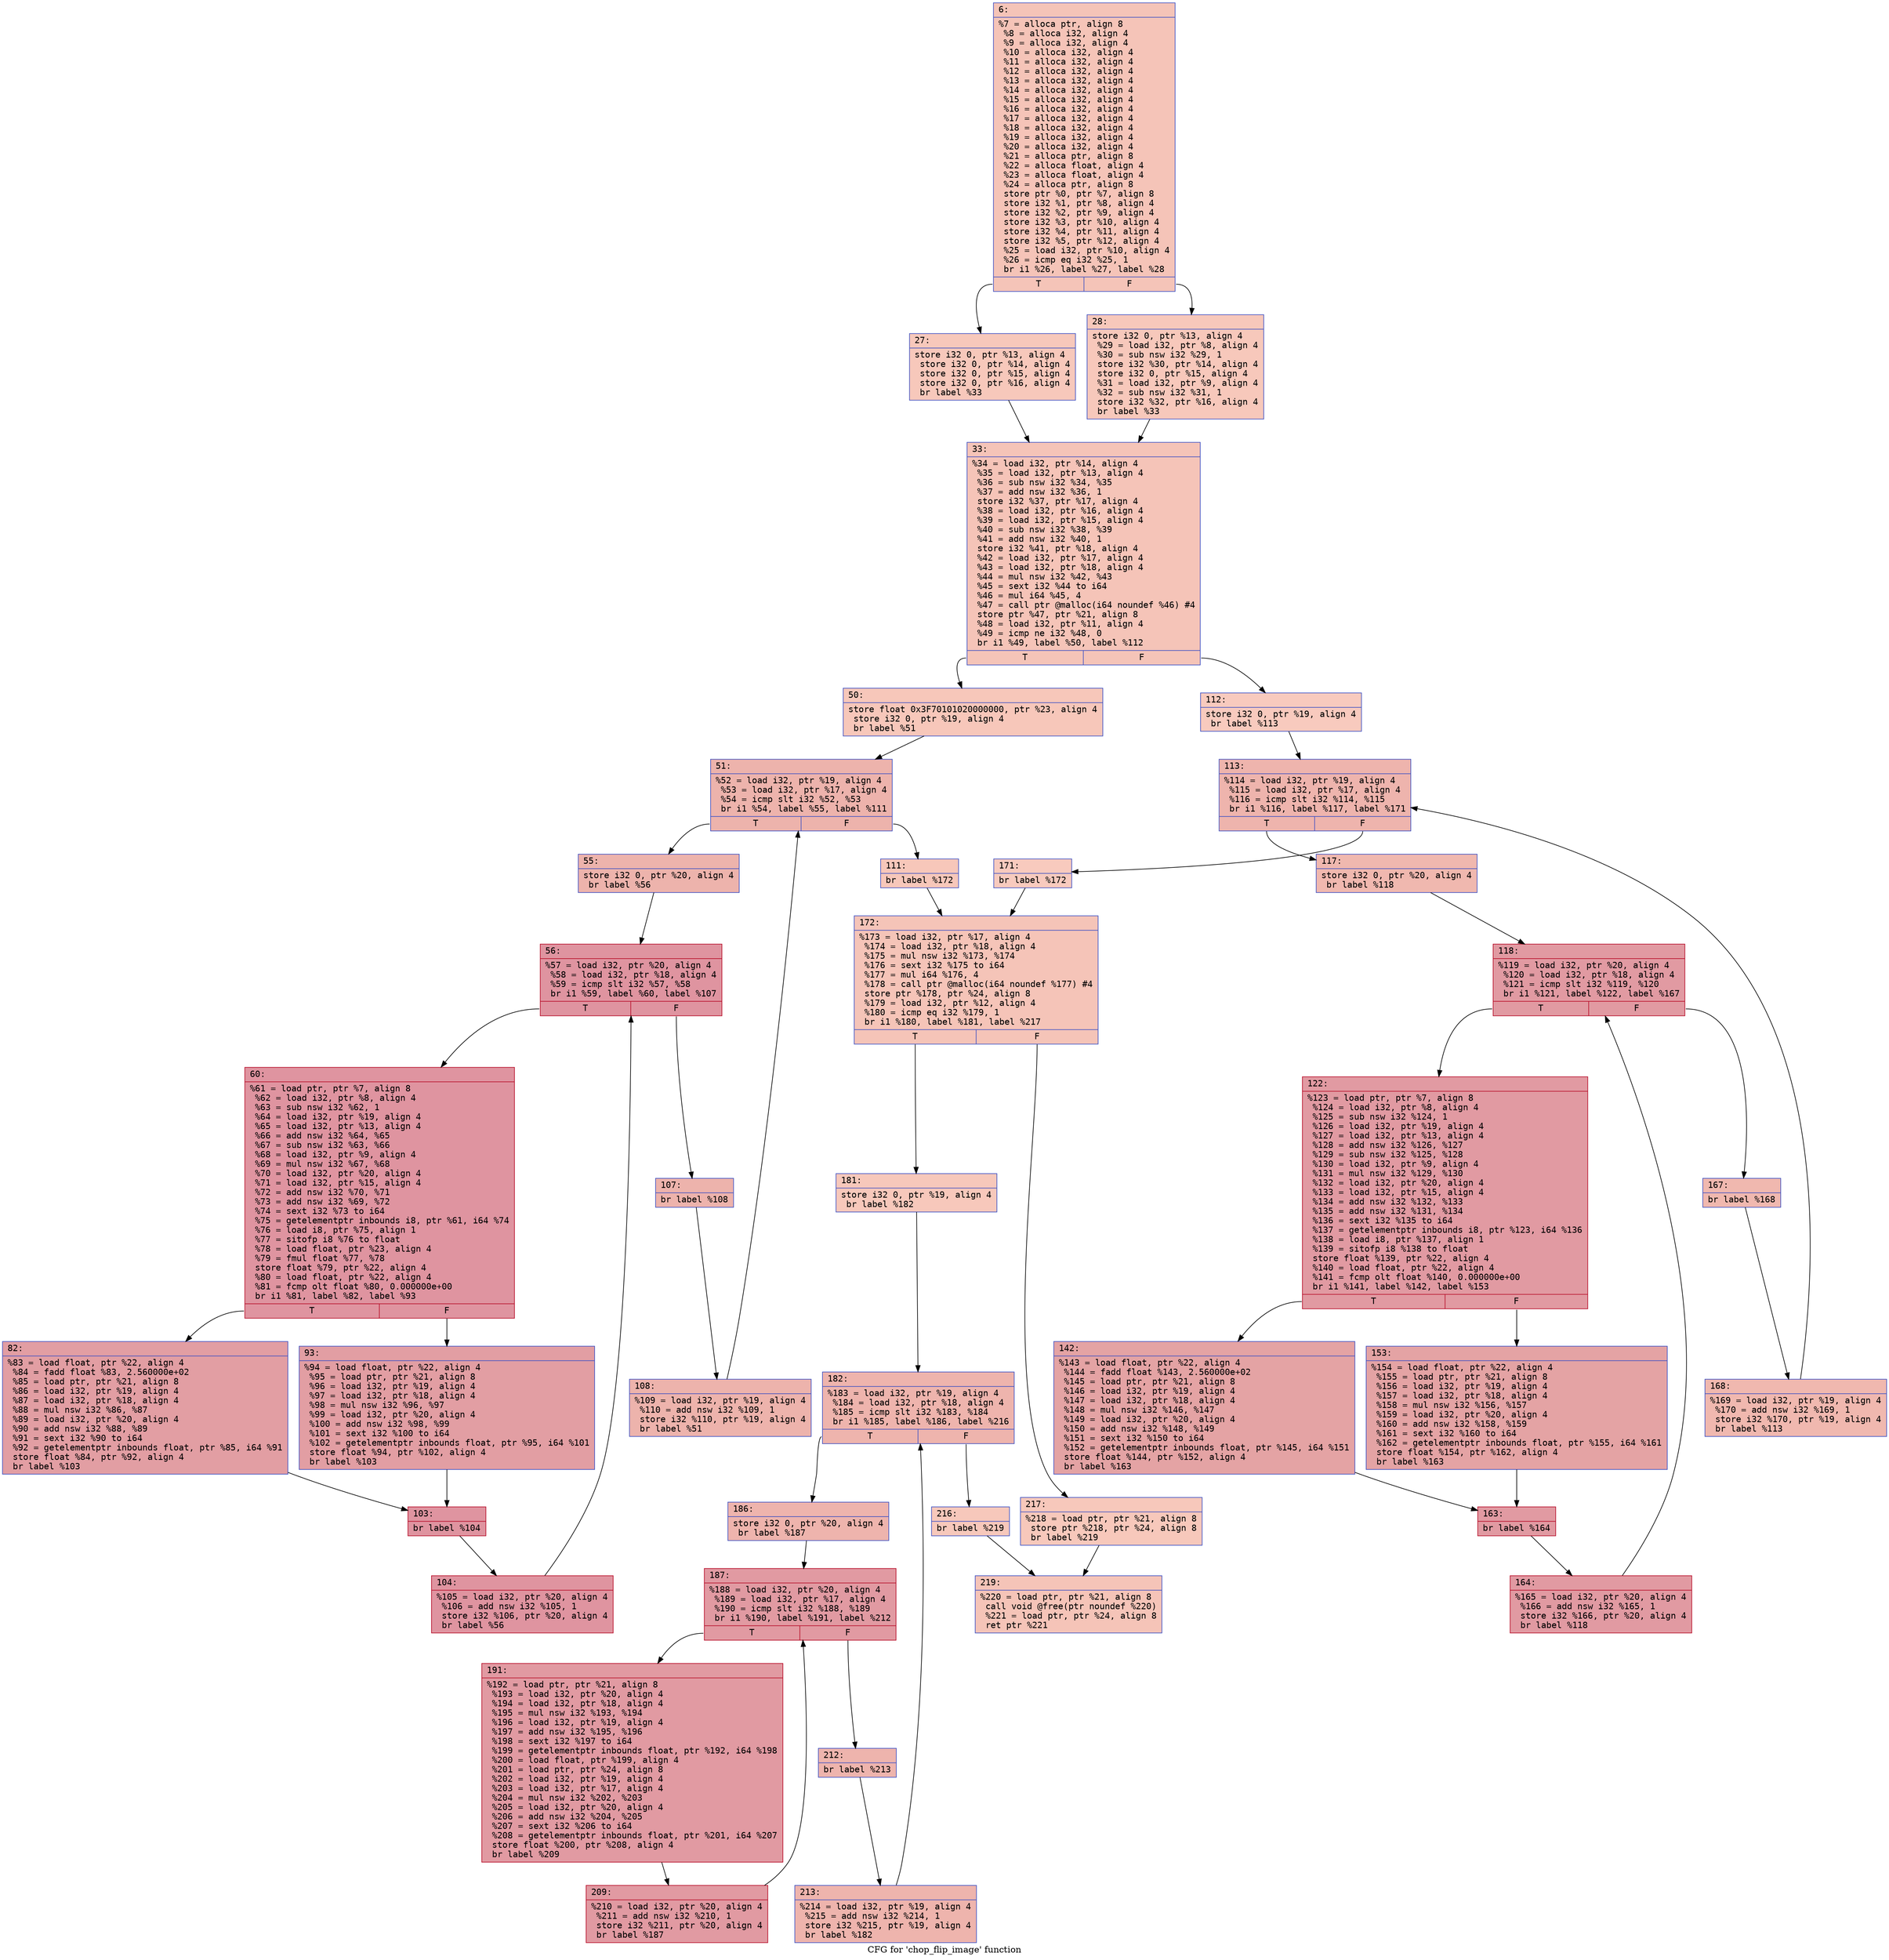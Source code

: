 digraph "CFG for 'chop_flip_image' function" {
	label="CFG for 'chop_flip_image' function";

	Node0x600001c09ef0 [shape=record,color="#3d50c3ff", style=filled, fillcolor="#e97a5f70" fontname="Courier",label="{6:\l|  %7 = alloca ptr, align 8\l  %8 = alloca i32, align 4\l  %9 = alloca i32, align 4\l  %10 = alloca i32, align 4\l  %11 = alloca i32, align 4\l  %12 = alloca i32, align 4\l  %13 = alloca i32, align 4\l  %14 = alloca i32, align 4\l  %15 = alloca i32, align 4\l  %16 = alloca i32, align 4\l  %17 = alloca i32, align 4\l  %18 = alloca i32, align 4\l  %19 = alloca i32, align 4\l  %20 = alloca i32, align 4\l  %21 = alloca ptr, align 8\l  %22 = alloca float, align 4\l  %23 = alloca float, align 4\l  %24 = alloca ptr, align 8\l  store ptr %0, ptr %7, align 8\l  store i32 %1, ptr %8, align 4\l  store i32 %2, ptr %9, align 4\l  store i32 %3, ptr %10, align 4\l  store i32 %4, ptr %11, align 4\l  store i32 %5, ptr %12, align 4\l  %25 = load i32, ptr %10, align 4\l  %26 = icmp eq i32 %25, 1\l  br i1 %26, label %27, label %28\l|{<s0>T|<s1>F}}"];
	Node0x600001c09ef0:s0 -> Node0x600001c09f40[tooltip="6 -> 27\nProbability 50.00%" ];
	Node0x600001c09ef0:s1 -> Node0x600001c09f90[tooltip="6 -> 28\nProbability 50.00%" ];
	Node0x600001c09f40 [shape=record,color="#3d50c3ff", style=filled, fillcolor="#ed836670" fontname="Courier",label="{27:\l|  store i32 0, ptr %13, align 4\l  store i32 0, ptr %14, align 4\l  store i32 0, ptr %15, align 4\l  store i32 0, ptr %16, align 4\l  br label %33\l}"];
	Node0x600001c09f40 -> Node0x600001c09fe0[tooltip="27 -> 33\nProbability 100.00%" ];
	Node0x600001c09f90 [shape=record,color="#3d50c3ff", style=filled, fillcolor="#ed836670" fontname="Courier",label="{28:\l|  store i32 0, ptr %13, align 4\l  %29 = load i32, ptr %8, align 4\l  %30 = sub nsw i32 %29, 1\l  store i32 %30, ptr %14, align 4\l  store i32 0, ptr %15, align 4\l  %31 = load i32, ptr %9, align 4\l  %32 = sub nsw i32 %31, 1\l  store i32 %32, ptr %16, align 4\l  br label %33\l}"];
	Node0x600001c09f90 -> Node0x600001c09fe0[tooltip="28 -> 33\nProbability 100.00%" ];
	Node0x600001c09fe0 [shape=record,color="#3d50c3ff", style=filled, fillcolor="#e97a5f70" fontname="Courier",label="{33:\l|  %34 = load i32, ptr %14, align 4\l  %35 = load i32, ptr %13, align 4\l  %36 = sub nsw i32 %34, %35\l  %37 = add nsw i32 %36, 1\l  store i32 %37, ptr %17, align 4\l  %38 = load i32, ptr %16, align 4\l  %39 = load i32, ptr %15, align 4\l  %40 = sub nsw i32 %38, %39\l  %41 = add nsw i32 %40, 1\l  store i32 %41, ptr %18, align 4\l  %42 = load i32, ptr %17, align 4\l  %43 = load i32, ptr %18, align 4\l  %44 = mul nsw i32 %42, %43\l  %45 = sext i32 %44 to i64\l  %46 = mul i64 %45, 4\l  %47 = call ptr @malloc(i64 noundef %46) #4\l  store ptr %47, ptr %21, align 8\l  %48 = load i32, ptr %11, align 4\l  %49 = icmp ne i32 %48, 0\l  br i1 %49, label %50, label %112\l|{<s0>T|<s1>F}}"];
	Node0x600001c09fe0:s0 -> Node0x600001c0a030[tooltip="33 -> 50\nProbability 62.50%" ];
	Node0x600001c09fe0:s1 -> Node0x600001c0a3f0[tooltip="33 -> 112\nProbability 37.50%" ];
	Node0x600001c0a030 [shape=record,color="#3d50c3ff", style=filled, fillcolor="#ec7f6370" fontname="Courier",label="{50:\l|  store float 0x3F70101020000000, ptr %23, align 4\l  store i32 0, ptr %19, align 4\l  br label %51\l}"];
	Node0x600001c0a030 -> Node0x600001c0a080[tooltip="50 -> 51\nProbability 100.00%" ];
	Node0x600001c0a080 [shape=record,color="#3d50c3ff", style=filled, fillcolor="#d6524470" fontname="Courier",label="{51:\l|  %52 = load i32, ptr %19, align 4\l  %53 = load i32, ptr %17, align 4\l  %54 = icmp slt i32 %52, %53\l  br i1 %54, label %55, label %111\l|{<s0>T|<s1>F}}"];
	Node0x600001c0a080:s0 -> Node0x600001c0a0d0[tooltip="51 -> 55\nProbability 96.88%" ];
	Node0x600001c0a080:s1 -> Node0x600001c0a3a0[tooltip="51 -> 111\nProbability 3.12%" ];
	Node0x600001c0a0d0 [shape=record,color="#3d50c3ff", style=filled, fillcolor="#d6524470" fontname="Courier",label="{55:\l|  store i32 0, ptr %20, align 4\l  br label %56\l}"];
	Node0x600001c0a0d0 -> Node0x600001c0a120[tooltip="55 -> 56\nProbability 100.00%" ];
	Node0x600001c0a120 [shape=record,color="#b70d28ff", style=filled, fillcolor="#b70d2870" fontname="Courier",label="{56:\l|  %57 = load i32, ptr %20, align 4\l  %58 = load i32, ptr %18, align 4\l  %59 = icmp slt i32 %57, %58\l  br i1 %59, label %60, label %107\l|{<s0>T|<s1>F}}"];
	Node0x600001c0a120:s0 -> Node0x600001c0a170[tooltip="56 -> 60\nProbability 96.88%" ];
	Node0x600001c0a120:s1 -> Node0x600001c0a300[tooltip="56 -> 107\nProbability 3.12%" ];
	Node0x600001c0a170 [shape=record,color="#b70d28ff", style=filled, fillcolor="#b70d2870" fontname="Courier",label="{60:\l|  %61 = load ptr, ptr %7, align 8\l  %62 = load i32, ptr %8, align 4\l  %63 = sub nsw i32 %62, 1\l  %64 = load i32, ptr %19, align 4\l  %65 = load i32, ptr %13, align 4\l  %66 = add nsw i32 %64, %65\l  %67 = sub nsw i32 %63, %66\l  %68 = load i32, ptr %9, align 4\l  %69 = mul nsw i32 %67, %68\l  %70 = load i32, ptr %20, align 4\l  %71 = load i32, ptr %15, align 4\l  %72 = add nsw i32 %70, %71\l  %73 = add nsw i32 %69, %72\l  %74 = sext i32 %73 to i64\l  %75 = getelementptr inbounds i8, ptr %61, i64 %74\l  %76 = load i8, ptr %75, align 1\l  %77 = sitofp i8 %76 to float\l  %78 = load float, ptr %23, align 4\l  %79 = fmul float %77, %78\l  store float %79, ptr %22, align 4\l  %80 = load float, ptr %22, align 4\l  %81 = fcmp olt float %80, 0.000000e+00\l  br i1 %81, label %82, label %93\l|{<s0>T|<s1>F}}"];
	Node0x600001c0a170:s0 -> Node0x600001c0a1c0[tooltip="60 -> 82\nProbability 50.00%" ];
	Node0x600001c0a170:s1 -> Node0x600001c0a210[tooltip="60 -> 93\nProbability 50.00%" ];
	Node0x600001c0a1c0 [shape=record,color="#3d50c3ff", style=filled, fillcolor="#be242e70" fontname="Courier",label="{82:\l|  %83 = load float, ptr %22, align 4\l  %84 = fadd float %83, 2.560000e+02\l  %85 = load ptr, ptr %21, align 8\l  %86 = load i32, ptr %19, align 4\l  %87 = load i32, ptr %18, align 4\l  %88 = mul nsw i32 %86, %87\l  %89 = load i32, ptr %20, align 4\l  %90 = add nsw i32 %88, %89\l  %91 = sext i32 %90 to i64\l  %92 = getelementptr inbounds float, ptr %85, i64 %91\l  store float %84, ptr %92, align 4\l  br label %103\l}"];
	Node0x600001c0a1c0 -> Node0x600001c0a260[tooltip="82 -> 103\nProbability 100.00%" ];
	Node0x600001c0a210 [shape=record,color="#3d50c3ff", style=filled, fillcolor="#be242e70" fontname="Courier",label="{93:\l|  %94 = load float, ptr %22, align 4\l  %95 = load ptr, ptr %21, align 8\l  %96 = load i32, ptr %19, align 4\l  %97 = load i32, ptr %18, align 4\l  %98 = mul nsw i32 %96, %97\l  %99 = load i32, ptr %20, align 4\l  %100 = add nsw i32 %98, %99\l  %101 = sext i32 %100 to i64\l  %102 = getelementptr inbounds float, ptr %95, i64 %101\l  store float %94, ptr %102, align 4\l  br label %103\l}"];
	Node0x600001c0a210 -> Node0x600001c0a260[tooltip="93 -> 103\nProbability 100.00%" ];
	Node0x600001c0a260 [shape=record,color="#b70d28ff", style=filled, fillcolor="#b70d2870" fontname="Courier",label="{103:\l|  br label %104\l}"];
	Node0x600001c0a260 -> Node0x600001c0a2b0[tooltip="103 -> 104\nProbability 100.00%" ];
	Node0x600001c0a2b0 [shape=record,color="#b70d28ff", style=filled, fillcolor="#b70d2870" fontname="Courier",label="{104:\l|  %105 = load i32, ptr %20, align 4\l  %106 = add nsw i32 %105, 1\l  store i32 %106, ptr %20, align 4\l  br label %56\l}"];
	Node0x600001c0a2b0 -> Node0x600001c0a120[tooltip="104 -> 56\nProbability 100.00%" ];
	Node0x600001c0a300 [shape=record,color="#3d50c3ff", style=filled, fillcolor="#d6524470" fontname="Courier",label="{107:\l|  br label %108\l}"];
	Node0x600001c0a300 -> Node0x600001c0a350[tooltip="107 -> 108\nProbability 100.00%" ];
	Node0x600001c0a350 [shape=record,color="#3d50c3ff", style=filled, fillcolor="#d6524470" fontname="Courier",label="{108:\l|  %109 = load i32, ptr %19, align 4\l  %110 = add nsw i32 %109, 1\l  store i32 %110, ptr %19, align 4\l  br label %51\l}"];
	Node0x600001c0a350 -> Node0x600001c0a080[tooltip="108 -> 51\nProbability 100.00%" ];
	Node0x600001c0a3a0 [shape=record,color="#3d50c3ff", style=filled, fillcolor="#ec7f6370" fontname="Courier",label="{111:\l|  br label %172\l}"];
	Node0x600001c0a3a0 -> Node0x600001c0a7b0[tooltip="111 -> 172\nProbability 100.00%" ];
	Node0x600001c0a3f0 [shape=record,color="#3d50c3ff", style=filled, fillcolor="#ef886b70" fontname="Courier",label="{112:\l|  store i32 0, ptr %19, align 4\l  br label %113\l}"];
	Node0x600001c0a3f0 -> Node0x600001c0a440[tooltip="112 -> 113\nProbability 100.00%" ];
	Node0x600001c0a440 [shape=record,color="#3d50c3ff", style=filled, fillcolor="#d8564670" fontname="Courier",label="{113:\l|  %114 = load i32, ptr %19, align 4\l  %115 = load i32, ptr %17, align 4\l  %116 = icmp slt i32 %114, %115\l  br i1 %116, label %117, label %171\l|{<s0>T|<s1>F}}"];
	Node0x600001c0a440:s0 -> Node0x600001c0a490[tooltip="113 -> 117\nProbability 96.88%" ];
	Node0x600001c0a440:s1 -> Node0x600001c0a760[tooltip="113 -> 171\nProbability 3.12%" ];
	Node0x600001c0a490 [shape=record,color="#3d50c3ff", style=filled, fillcolor="#dc5d4a70" fontname="Courier",label="{117:\l|  store i32 0, ptr %20, align 4\l  br label %118\l}"];
	Node0x600001c0a490 -> Node0x600001c0a4e0[tooltip="117 -> 118\nProbability 100.00%" ];
	Node0x600001c0a4e0 [shape=record,color="#b70d28ff", style=filled, fillcolor="#bb1b2c70" fontname="Courier",label="{118:\l|  %119 = load i32, ptr %20, align 4\l  %120 = load i32, ptr %18, align 4\l  %121 = icmp slt i32 %119, %120\l  br i1 %121, label %122, label %167\l|{<s0>T|<s1>F}}"];
	Node0x600001c0a4e0:s0 -> Node0x600001c0a530[tooltip="118 -> 122\nProbability 96.88%" ];
	Node0x600001c0a4e0:s1 -> Node0x600001c0a6c0[tooltip="118 -> 167\nProbability 3.12%" ];
	Node0x600001c0a530 [shape=record,color="#b70d28ff", style=filled, fillcolor="#bb1b2c70" fontname="Courier",label="{122:\l|  %123 = load ptr, ptr %7, align 8\l  %124 = load i32, ptr %8, align 4\l  %125 = sub nsw i32 %124, 1\l  %126 = load i32, ptr %19, align 4\l  %127 = load i32, ptr %13, align 4\l  %128 = add nsw i32 %126, %127\l  %129 = sub nsw i32 %125, %128\l  %130 = load i32, ptr %9, align 4\l  %131 = mul nsw i32 %129, %130\l  %132 = load i32, ptr %20, align 4\l  %133 = load i32, ptr %15, align 4\l  %134 = add nsw i32 %132, %133\l  %135 = add nsw i32 %131, %134\l  %136 = sext i32 %135 to i64\l  %137 = getelementptr inbounds i8, ptr %123, i64 %136\l  %138 = load i8, ptr %137, align 1\l  %139 = sitofp i8 %138 to float\l  store float %139, ptr %22, align 4\l  %140 = load float, ptr %22, align 4\l  %141 = fcmp olt float %140, 0.000000e+00\l  br i1 %141, label %142, label %153\l|{<s0>T|<s1>F}}"];
	Node0x600001c0a530:s0 -> Node0x600001c0a580[tooltip="122 -> 142\nProbability 50.00%" ];
	Node0x600001c0a530:s1 -> Node0x600001c0a5d0[tooltip="122 -> 153\nProbability 50.00%" ];
	Node0x600001c0a580 [shape=record,color="#3d50c3ff", style=filled, fillcolor="#c32e3170" fontname="Courier",label="{142:\l|  %143 = load float, ptr %22, align 4\l  %144 = fadd float %143, 2.560000e+02\l  %145 = load ptr, ptr %21, align 8\l  %146 = load i32, ptr %19, align 4\l  %147 = load i32, ptr %18, align 4\l  %148 = mul nsw i32 %146, %147\l  %149 = load i32, ptr %20, align 4\l  %150 = add nsw i32 %148, %149\l  %151 = sext i32 %150 to i64\l  %152 = getelementptr inbounds float, ptr %145, i64 %151\l  store float %144, ptr %152, align 4\l  br label %163\l}"];
	Node0x600001c0a580 -> Node0x600001c0a620[tooltip="142 -> 163\nProbability 100.00%" ];
	Node0x600001c0a5d0 [shape=record,color="#3d50c3ff", style=filled, fillcolor="#c32e3170" fontname="Courier",label="{153:\l|  %154 = load float, ptr %22, align 4\l  %155 = load ptr, ptr %21, align 8\l  %156 = load i32, ptr %19, align 4\l  %157 = load i32, ptr %18, align 4\l  %158 = mul nsw i32 %156, %157\l  %159 = load i32, ptr %20, align 4\l  %160 = add nsw i32 %158, %159\l  %161 = sext i32 %160 to i64\l  %162 = getelementptr inbounds float, ptr %155, i64 %161\l  store float %154, ptr %162, align 4\l  br label %163\l}"];
	Node0x600001c0a5d0 -> Node0x600001c0a620[tooltip="153 -> 163\nProbability 100.00%" ];
	Node0x600001c0a620 [shape=record,color="#b70d28ff", style=filled, fillcolor="#bb1b2c70" fontname="Courier",label="{163:\l|  br label %164\l}"];
	Node0x600001c0a620 -> Node0x600001c0a670[tooltip="163 -> 164\nProbability 100.00%" ];
	Node0x600001c0a670 [shape=record,color="#b70d28ff", style=filled, fillcolor="#bb1b2c70" fontname="Courier",label="{164:\l|  %165 = load i32, ptr %20, align 4\l  %166 = add nsw i32 %165, 1\l  store i32 %166, ptr %20, align 4\l  br label %118\l}"];
	Node0x600001c0a670 -> Node0x600001c0a4e0[tooltip="164 -> 118\nProbability 100.00%" ];
	Node0x600001c0a6c0 [shape=record,color="#3d50c3ff", style=filled, fillcolor="#dc5d4a70" fontname="Courier",label="{167:\l|  br label %168\l}"];
	Node0x600001c0a6c0 -> Node0x600001c0a710[tooltip="167 -> 168\nProbability 100.00%" ];
	Node0x600001c0a710 [shape=record,color="#3d50c3ff", style=filled, fillcolor="#dc5d4a70" fontname="Courier",label="{168:\l|  %169 = load i32, ptr %19, align 4\l  %170 = add nsw i32 %169, 1\l  store i32 %170, ptr %19, align 4\l  br label %113\l}"];
	Node0x600001c0a710 -> Node0x600001c0a440[tooltip="168 -> 113\nProbability 100.00%" ];
	Node0x600001c0a760 [shape=record,color="#3d50c3ff", style=filled, fillcolor="#ef886b70" fontname="Courier",label="{171:\l|  br label %172\l}"];
	Node0x600001c0a760 -> Node0x600001c0a7b0[tooltip="171 -> 172\nProbability 100.00%" ];
	Node0x600001c0a7b0 [shape=record,color="#3d50c3ff", style=filled, fillcolor="#e97a5f70" fontname="Courier",label="{172:\l|  %173 = load i32, ptr %17, align 4\l  %174 = load i32, ptr %18, align 4\l  %175 = mul nsw i32 %173, %174\l  %176 = sext i32 %175 to i64\l  %177 = mul i64 %176, 4\l  %178 = call ptr @malloc(i64 noundef %177) #4\l  store ptr %178, ptr %24, align 8\l  %179 = load i32, ptr %12, align 4\l  %180 = icmp eq i32 %179, 1\l  br i1 %180, label %181, label %217\l|{<s0>T|<s1>F}}"];
	Node0x600001c0a7b0:s0 -> Node0x600001c0a800[tooltip="172 -> 181\nProbability 50.00%" ];
	Node0x600001c0a7b0:s1 -> Node0x600001c0aad0[tooltip="172 -> 217\nProbability 50.00%" ];
	Node0x600001c0a800 [shape=record,color="#3d50c3ff", style=filled, fillcolor="#ed836670" fontname="Courier",label="{181:\l|  store i32 0, ptr %19, align 4\l  br label %182\l}"];
	Node0x600001c0a800 -> Node0x600001c0a850[tooltip="181 -> 182\nProbability 100.00%" ];
	Node0x600001c0a850 [shape=record,color="#3d50c3ff", style=filled, fillcolor="#d8564670" fontname="Courier",label="{182:\l|  %183 = load i32, ptr %19, align 4\l  %184 = load i32, ptr %18, align 4\l  %185 = icmp slt i32 %183, %184\l  br i1 %185, label %186, label %216\l|{<s0>T|<s1>F}}"];
	Node0x600001c0a850:s0 -> Node0x600001c0a8a0[tooltip="182 -> 186\nProbability 96.88%" ];
	Node0x600001c0a850:s1 -> Node0x600001c0aa80[tooltip="182 -> 216\nProbability 3.12%" ];
	Node0x600001c0a8a0 [shape=record,color="#3d50c3ff", style=filled, fillcolor="#d8564670" fontname="Courier",label="{186:\l|  store i32 0, ptr %20, align 4\l  br label %187\l}"];
	Node0x600001c0a8a0 -> Node0x600001c0a8f0[tooltip="186 -> 187\nProbability 100.00%" ];
	Node0x600001c0a8f0 [shape=record,color="#b70d28ff", style=filled, fillcolor="#bb1b2c70" fontname="Courier",label="{187:\l|  %188 = load i32, ptr %20, align 4\l  %189 = load i32, ptr %17, align 4\l  %190 = icmp slt i32 %188, %189\l  br i1 %190, label %191, label %212\l|{<s0>T|<s1>F}}"];
	Node0x600001c0a8f0:s0 -> Node0x600001c0a940[tooltip="187 -> 191\nProbability 96.88%" ];
	Node0x600001c0a8f0:s1 -> Node0x600001c0a9e0[tooltip="187 -> 212\nProbability 3.12%" ];
	Node0x600001c0a940 [shape=record,color="#b70d28ff", style=filled, fillcolor="#bb1b2c70" fontname="Courier",label="{191:\l|  %192 = load ptr, ptr %21, align 8\l  %193 = load i32, ptr %20, align 4\l  %194 = load i32, ptr %18, align 4\l  %195 = mul nsw i32 %193, %194\l  %196 = load i32, ptr %19, align 4\l  %197 = add nsw i32 %195, %196\l  %198 = sext i32 %197 to i64\l  %199 = getelementptr inbounds float, ptr %192, i64 %198\l  %200 = load float, ptr %199, align 4\l  %201 = load ptr, ptr %24, align 8\l  %202 = load i32, ptr %19, align 4\l  %203 = load i32, ptr %17, align 4\l  %204 = mul nsw i32 %202, %203\l  %205 = load i32, ptr %20, align 4\l  %206 = add nsw i32 %204, %205\l  %207 = sext i32 %206 to i64\l  %208 = getelementptr inbounds float, ptr %201, i64 %207\l  store float %200, ptr %208, align 4\l  br label %209\l}"];
	Node0x600001c0a940 -> Node0x600001c0a990[tooltip="191 -> 209\nProbability 100.00%" ];
	Node0x600001c0a990 [shape=record,color="#b70d28ff", style=filled, fillcolor="#bb1b2c70" fontname="Courier",label="{209:\l|  %210 = load i32, ptr %20, align 4\l  %211 = add nsw i32 %210, 1\l  store i32 %211, ptr %20, align 4\l  br label %187\l}"];
	Node0x600001c0a990 -> Node0x600001c0a8f0[tooltip="209 -> 187\nProbability 100.00%" ];
	Node0x600001c0a9e0 [shape=record,color="#3d50c3ff", style=filled, fillcolor="#d8564670" fontname="Courier",label="{212:\l|  br label %213\l}"];
	Node0x600001c0a9e0 -> Node0x600001c0aa30[tooltip="212 -> 213\nProbability 100.00%" ];
	Node0x600001c0aa30 [shape=record,color="#3d50c3ff", style=filled, fillcolor="#d8564670" fontname="Courier",label="{213:\l|  %214 = load i32, ptr %19, align 4\l  %215 = add nsw i32 %214, 1\l  store i32 %215, ptr %19, align 4\l  br label %182\l}"];
	Node0x600001c0aa30 -> Node0x600001c0a850[tooltip="213 -> 182\nProbability 100.00%" ];
	Node0x600001c0aa80 [shape=record,color="#3d50c3ff", style=filled, fillcolor="#ed836670" fontname="Courier",label="{216:\l|  br label %219\l}"];
	Node0x600001c0aa80 -> Node0x600001c0ab20[tooltip="216 -> 219\nProbability 100.00%" ];
	Node0x600001c0aad0 [shape=record,color="#3d50c3ff", style=filled, fillcolor="#ed836670" fontname="Courier",label="{217:\l|  %218 = load ptr, ptr %21, align 8\l  store ptr %218, ptr %24, align 8\l  br label %219\l}"];
	Node0x600001c0aad0 -> Node0x600001c0ab20[tooltip="217 -> 219\nProbability 100.00%" ];
	Node0x600001c0ab20 [shape=record,color="#3d50c3ff", style=filled, fillcolor="#e97a5f70" fontname="Courier",label="{219:\l|  %220 = load ptr, ptr %21, align 8\l  call void @free(ptr noundef %220)\l  %221 = load ptr, ptr %24, align 8\l  ret ptr %221\l}"];
}
